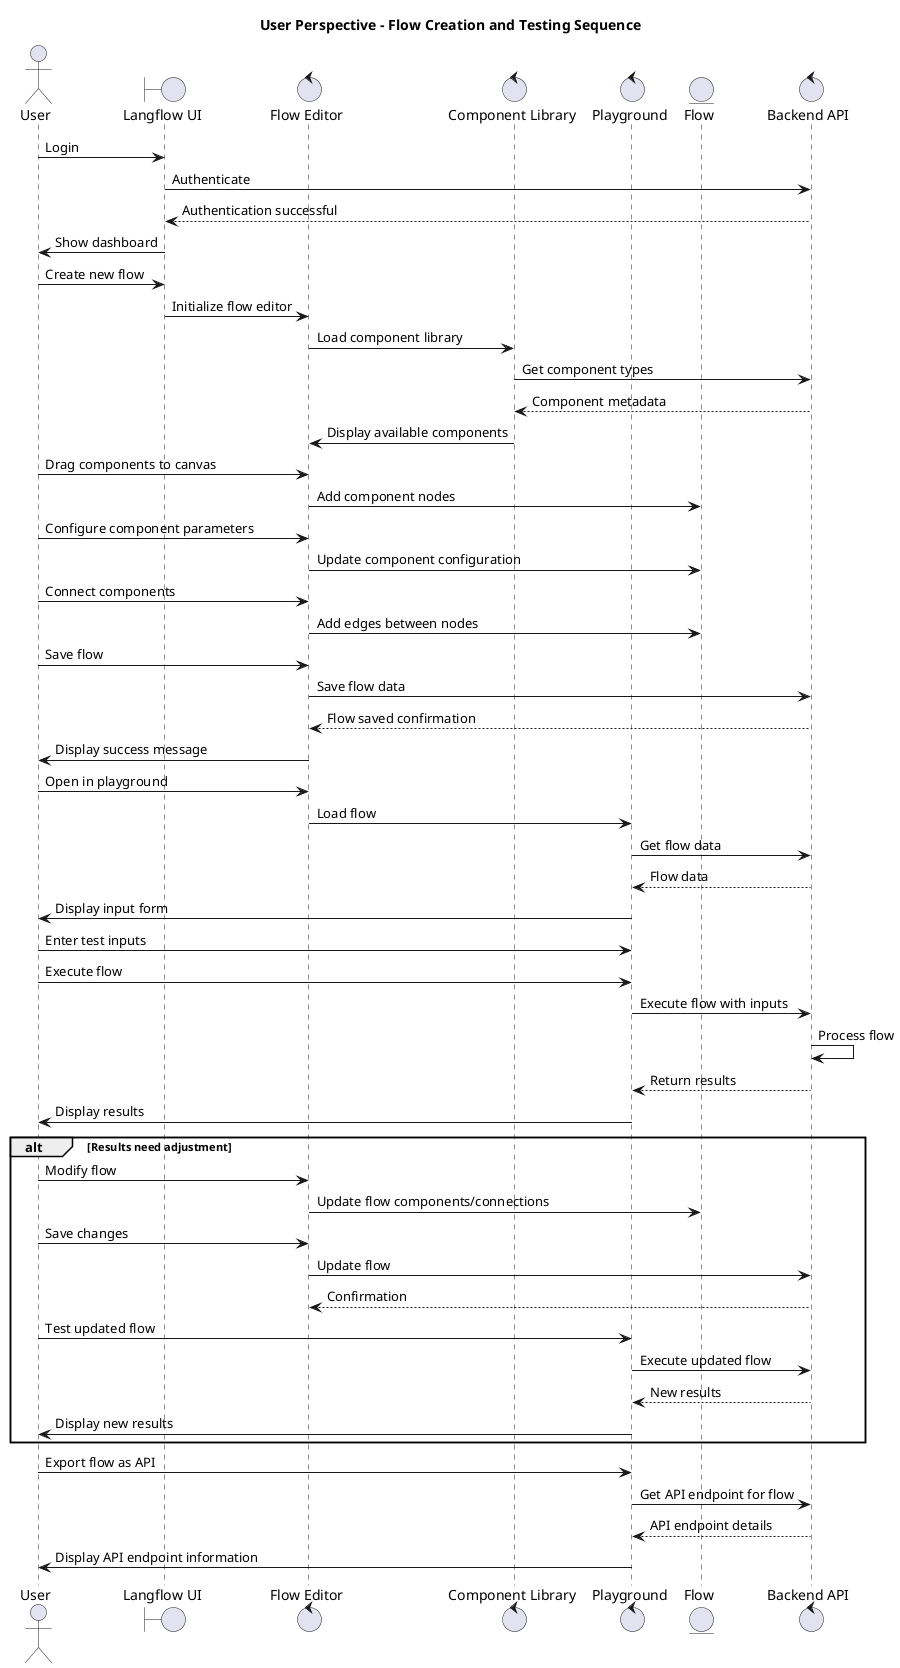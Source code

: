 @startuml User_Flow_Creation
title User Perspective - Flow Creation and Testing Sequence

actor "User" as User
boundary "Langflow UI" as UI
control "Flow Editor" as Editor
control "Component Library" as Library
control "Playground" as Playground
entity "Flow" as Flow
control "Backend API" as API

User -> UI: Login
UI -> API: Authenticate
API --> UI: Authentication successful
UI -> User: Show dashboard

User -> UI: Create new flow
UI -> Editor: Initialize flow editor
Editor -> Library: Load component library
Library -> API: Get component types
API --> Library: Component metadata
Library -> Editor: Display available components

User -> Editor: Drag components to canvas
Editor -> Flow: Add component nodes
User -> Editor: Configure component parameters
Editor -> Flow: Update component configuration
User -> Editor: Connect components
Editor -> Flow: Add edges between nodes
User -> Editor: Save flow
Editor -> API: Save flow data
API --> Editor: Flow saved confirmation
Editor -> User: Display success message

User -> Editor: Open in playground
Editor -> Playground: Load flow
Playground -> API: Get flow data
API --> Playground: Flow data
Playground -> User: Display input form

User -> Playground: Enter test inputs
User -> Playground: Execute flow
Playground -> API: Execute flow with inputs
API -> API: Process flow
API --> Playground: Return results
Playground -> User: Display results

alt Results need adjustment
    User -> Editor: Modify flow
    Editor -> Flow: Update flow components/connections
    User -> Editor: Save changes
    Editor -> API: Update flow
    API --> Editor: Confirmation
    User -> Playground: Test updated flow
    Playground -> API: Execute updated flow
    API --> Playground: New results
    Playground -> User: Display new results
end

User -> Playground: Export flow as API
Playground -> API: Get API endpoint for flow
API --> Playground: API endpoint details
Playground -> User: Display API endpoint information

@enduml